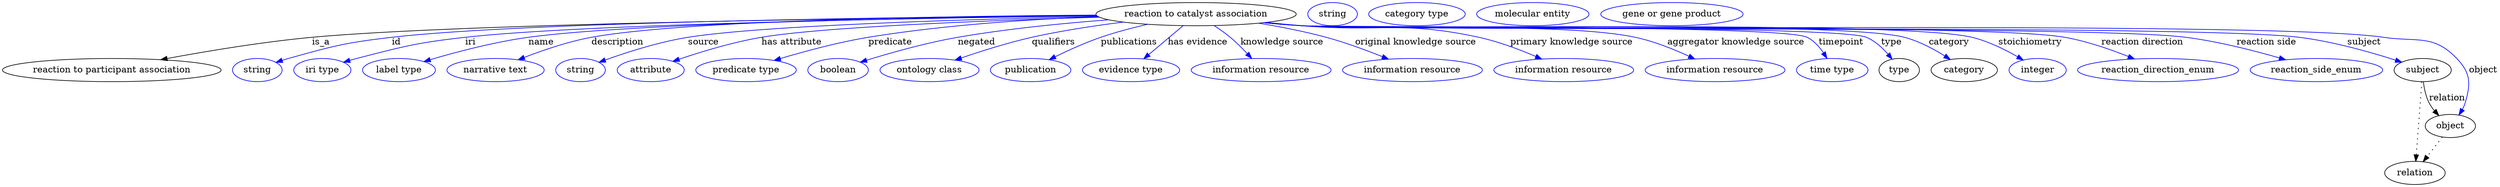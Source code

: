 digraph {
	graph [bb="0,0,3871.6,283"];
	node [label="\N"];
	"reaction to catalyst association"	[height=0.5,
		label="reaction to catalyst association",
		pos="1851.6,265",
		width=4.3149];
	"reaction to participant association"	[height=0.5,
		pos="169.63,178",
		width=4.7121];
	"reaction to catalyst association" -> "reaction to participant association"	[label=is_a,
		lp="496.63,221.5",
		pos="e,246.13,194.13 1697.5,262.64 1390.8,259.51 714.13,250.35 482.63,229 405.52,221.89 318.61,207.49 255.97,195.96"];
	id	[color=blue,
		height=0.5,
		label=string,
		pos="395.63,178",
		width=1.0652];
	"reaction to catalyst association" -> id	[color=blue,
		label=id,
		lp="614.63,221.5",
		pos="e,424.62,190.01 1697.3,262.94 1412.4,260.44 814.05,252.5 607.63,229 533.76,220.59 515.3,215.79 443.63,196 440.52,195.14 437.33,194.18 \
434.13,193.17",
		style=solid];
	iri	[color=blue,
		height=0.5,
		label="iri type",
		pos="496.63,178",
		width=1.2277];
	"reaction to catalyst association" -> iri	[color=blue,
		label=iri,
		lp="732.63,221.5",
		pos="e,529.25,190.16 1698,262.18 1434.8,258.58 908.47,249.06 724.63,229 645.95,220.41 626.35,215.46 549.63,196 546.21,195.13 542.67,194.16 \
539.14,193.14",
		style=solid];
	name	[color=blue,
		height=0.5,
		label="label type",
		pos="615.63,178",
		width=1.5707];
	"reaction to catalyst association" -> name	[color=blue,
		label=name,
		lp="836.63,221.5",
		pos="e,654.44,191.29 1697.5,262.68 1451.7,259.91 981.94,251.75 816.63,229 763.76,221.72 704.63,206.08 664.28,194.21",
		style=solid];
	description	[color=blue,
		height=0.5,
		label="narrative text",
		pos="765.63,178",
		width=2.0943];
	"reaction to catalyst association" -> description	[color=blue,
		label=description,
		lp="955.13,221.5",
		pos="e,800.71,193.96 1696.7,263.57 1470.2,262.03 1060,255.53 914.63,229 878.58,222.42 839.34,208.98 810.19,197.69",
		style=solid];
	source	[color=blue,
		height=0.5,
		label=string,
		pos="897.63,178",
		width=1.0652];
	"reaction to catalyst association" -> source	[color=blue,
		label=source,
		lp="1087.6,221.5",
		pos="e,926.17,190.18 1699.2,261.32 1505.4,257.2 1181.7,247.75 1063.6,229 1018.8,221.88 969.13,205.78 935.92,193.76",
		style=solid];
	"has attribute"	[color=blue,
		height=0.5,
		label=attribute,
		pos="1005.6,178",
		width=1.4443];
	"reaction to catalyst association" -> "has attribute"	[color=blue,
		label="has attribute",
		lp="1224.6,221.5",
		pos="e,1040,191.55 1701.5,260.24 1534.2,255.33 1274.6,245.39 1177.6,229 1133.3,221.5 1084.1,206.5 1049.7,194.88",
		style=solid];
	predicate	[color=blue,
		height=0.5,
		label="predicate type",
		pos="1153.6,178",
		width=2.1665];
	"reaction to catalyst association" -> predicate	[color=blue,
		label=predicate,
		lp="1377.6,221.5",
		pos="e,1197.3,193 1699.9,261.01 1598.5,257.19 1462.4,248.54 1343.6,229 1296.8,221.3 1244.8,207.21 1207,195.94",
		style=solid];
	negated	[color=blue,
		height=0.5,
		label=boolean,
		pos="1296.6,178",
		width=1.2999];
	"reaction to catalyst association" -> negated	[color=blue,
		label=negated,
		lp="1510.6,221.5",
		pos="e,1331,190.34 1715.7,256.18 1645.4,250.87 1558.6,242.32 1481.6,229 1432.8,220.54 1378.1,204.99 1341,193.47",
		style=solid];
	qualifiers	[color=blue,
		height=0.5,
		label="ontology class",
		pos="1437.6,178",
		width=2.1304];
	"reaction to catalyst association" -> qualifiers	[color=blue,
		label=qualifiers,
		lp="1630.1,221.5",
		pos="e,1477.3,193.53 1738.6,252.63 1694,247.07 1642.6,239.31 1596.6,229 1559.3,220.63 1518.1,207.57 1487,196.9",
		style=solid];
	publications	[color=blue,
		height=0.5,
		label=publication,
		pos="1594.6,178",
		width=1.7332];
	"reaction to catalyst association" -> publications	[color=blue,
		label=publications,
		lp="1747.6,221.5",
		pos="e,1623.6,194.2 1776.3,249.21 1752.7,243.79 1726.9,236.98 1703.6,229 1679.4,220.66 1653.2,208.78 1632.6,198.69",
		style=solid];
	"has evidence"	[color=blue,
		height=0.5,
		label="evidence type",
		pos="1750.6,178",
		width=2.0943];
	"reaction to catalyst association" -> "has evidence"	[color=blue,
		label="has evidence",
		lp="1854.1,221.5",
		pos="e,1770.4,195.6 1831.2,246.8 1815.9,233.96 1794.9,216.27 1778.2,202.19",
		style=solid];
	"knowledge source"	[color=blue,
		height=0.5,
		label="information resource",
		pos="1952.6,178",
		width=3.015];
	"reaction to catalyst association" -> "knowledge source"	[color=blue,
		label="knowledge source",
		lp="1985.1,221.5",
		pos="e,1937.9,196.14 1879.7,247.13 1888,241.7 1896.9,235.42 1904.6,229 1913.8,221.33 1923.1,212.07 1931.1,203.61",
		style=solid];
	"original knowledge source"	[color=blue,
		height=0.5,
		label="information resource",
		pos="2187.6,178",
		width=3.015];
	"reaction to catalyst association" -> "original knowledge source"	[color=blue,
		label="original knowledge source",
		lp="2192.6,221.5",
		pos="e,2150.4,195.02 1948.8,250.92 1982.3,245.42 2019.9,238.14 2053.6,229 2083.3,220.97 2115.6,209.03 2141,198.83",
		style=solid];
	"primary knowledge source"	[color=blue,
		height=0.5,
		label="information resource",
		pos="2422.6,178",
		width=3.015];
	"reaction to catalyst association" -> "primary knowledge source"	[color=blue,
		label="primary knowledge source",
		lp="2434.6,221.5",
		pos="e,2388.5,195.16 1960.7,252.18 1979.4,250.33 1998.6,248.52 2016.6,247 2138.2,236.74 2171.4,254.9 2290.6,229 2321.1,222.38 2353.9,\
209.99 2379.2,199.2",
		style=solid];
	"aggregator knowledge source"	[color=blue,
		height=0.5,
		label="information resource",
		pos="2657.6,178",
		width=3.015];
	"reaction to catalyst association" -> "aggregator knowledge source"	[color=blue,
		label="aggregator knowledge source",
		lp="2690.1,221.5",
		pos="e,2626.2,195.23 1958.5,251.92 1977.8,250.04 1997.8,248.3 2016.6,247 2131.3,239.1 2421.2,252.86 2533.6,229 2562.5,222.88 2593.2,210.53 \
2616.9,199.63",
		style=solid];
	timepoint	[color=blue,
		height=0.5,
		label="time type",
		pos="2839.6,178",
		width=1.5346];
	"reaction to catalyst association" -> timepoint	[color=blue,
		label=timepoint,
		lp="2853.6,221.5",
		pos="e,2831.4,196.23 1957.6,251.82 1977.2,249.93 1997.5,248.2 2016.6,247 2060.1,244.27 2761.7,248.56 2800.6,229 2811.1,223.76 2819.6,\
214.27 2825.9,204.96",
		style=solid];
	type	[height=0.5,
		pos="2943.6,178",
		width=0.86659];
	"reaction to catalyst association" -> type	[color=blue,
		label=type,
		lp="2931.6,221.5",
		pos="e,2932.7,194.87 1957.6,251.78 1977.2,249.89 1997.5,248.18 2016.6,247 2065.2,244 2847.8,247.87 2892.6,229 2905.8,223.46 2917.4,212.78 \
2926.3,202.71",
		style=solid];
	category	[height=0.5,
		pos="3044.6,178",
		width=1.4263];
	"reaction to catalyst association" -> category	[color=blue,
		label=category,
		lp="3021.1,221.5",
		pos="e,3023,194.52 1957.6,251.76 1977.2,249.87 1997.5,248.17 2016.6,247 2120.4,240.67 2851.1,255.34 2951.6,229 2974,223.14 2996.9,210.94 \
3014.3,200.05",
		style=solid];
	stoichiometry	[color=blue,
		height=0.5,
		label=integer,
		pos="3158.6,178",
		width=1.2277];
	"reaction to catalyst association" -> stoichiometry	[color=blue,
		label=stoichiometry,
		lp="3147.1,221.5",
		pos="e,3136.2,193.57 1957.2,251.78 1976.9,249.87 1997.4,248.16 2016.6,247 2132,240.07 2944.3,256.08 3056.6,229 3081.8,222.94 3108,209.95 \
3127.5,198.73",
		style=solid];
	"reaction direction"	[color=blue,
		height=0.5,
		label=reaction_direction_enum,
		pos="3345.6,178",
		width=3.4664];
	"reaction to catalyst association" -> "reaction direction"	[color=blue,
		label="reaction direction",
		lp="3321.1,221.5",
		pos="e,3308.9,195.29 1957.2,251.74 1976.9,249.84 1997.4,248.14 2016.6,247 2148,239.25 3071,251.73 3200.6,229 3234.7,223.03 3271.4,210.28 \
3299.4,199.14",
		style=solid];
	"reaction side"	[color=blue,
		height=0.5,
		label=reaction_side_enum,
		pos="3590.6,178",
		width=2.8525];
	"reaction to catalyst association" -> "reaction side"	[color=blue,
		label="reaction side",
		lp="3514.1,221.5",
		pos="e,3543.1,194.06 1957.1,251.71 1976.9,249.81 1997.4,248.12 2016.6,247 2168.8,238.18 3237.4,248.44 3388.6,229 3438.3,222.62 3493.4,\
208.49 3533.5,196.88",
		style=solid];
	subject	[height=0.5,
		pos="3755.6,178",
		width=1.2277];
	"reaction to catalyst association" -> subject	[color=blue,
		label=subject,
		lp="3665.6,221.5",
		pos="e,3723,190.38 1956.7,251.73 1976.6,249.82 1997.2,248.11 2016.6,247 2188.4,237.18 3393.9,250.13 3564.6,229 3616.8,222.54 3675,205.89 \
3713.3,193.57",
		style=solid];
	object	[height=0.5,
		pos="3798.6,91",
		width=1.0832];
	"reaction to catalyst association" -> object	[color=blue,
		label=object,
		lp="3849.6,178",
		pos="e,3812,108.09 1956.7,251.71 1976.6,249.8 1997.2,248.1 2016.6,247 2202.9,236.43 3511.1,256.41 3695.6,229 3747.4,221.31 3772.5,233.87 \
3808.6,196 3830.2,173.41 3830.6,156.9 3821.6,127 3820.6,123.55 3819.1,120.13 3817.4,116.85",
		style=solid];
	association_type	[color=blue,
		height=0.5,
		label=string,
		pos="2063.6,265",
		width=1.0652];
	association_category	[color=blue,
		height=0.5,
		label="category type",
		pos="2194.6,265",
		width=2.0762];
	subject -> object	[label=relation,
		lp="3793.6,134.5",
		pos="e,3780.7,107.23 3756.7,159.55 3757.9,149.57 3760.4,137.07 3765.6,127 3767.9,122.68 3770.8,118.52 3774,114.66"];
	relation	[height=0.5,
		pos="3743.6,18",
		width=1.2999];
	subject -> relation	[pos="e,3744.9,36.188 3754.3,159.79 3752.3,132.48 3748.2,78.994 3745.7,46.38",
		style=dotted];
	"reaction to participant association_subject"	[color=blue,
		height=0.5,
		label="molecular entity",
		pos="2374.6,265",
		width=2.4192];
	object -> relation	[pos="e,3756.4,35.54 3786.2,73.889 3779.2,64.939 3770.5,53.617 3762.7,43.584",
		style=dotted];
	"reaction to catalyst association_object"	[color=blue,
		height=0.5,
		label="gene or gene product",
		pos="2590.6,265",
		width=3.0692];
}
